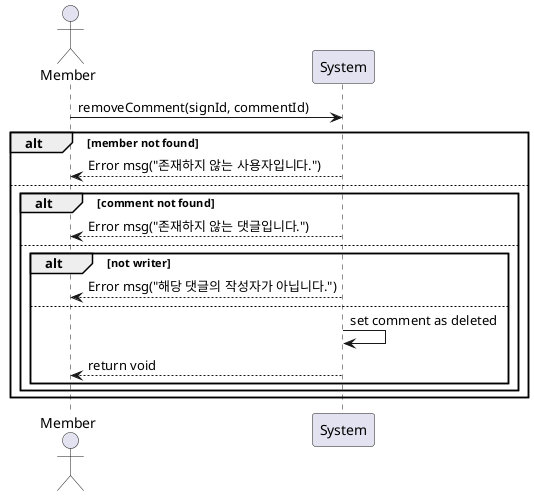 @startuml
actor Member
participant System

Member -> System: removeComment(signId, commentId)
alt member not found
    System --> Member: Error msg("존재하지 않는 사용자입니다.")
else
    alt comment not found
        System --> Member: Error msg("존재하지 않는 댓글입니다.")
    else
        alt not writer
            System --> Member: Error msg("해당 댓글의 작성자가 아닙니다.")
        else
            System -> System: set comment as deleted
            System --> Member: return void
        end
    end
end
@enduml

